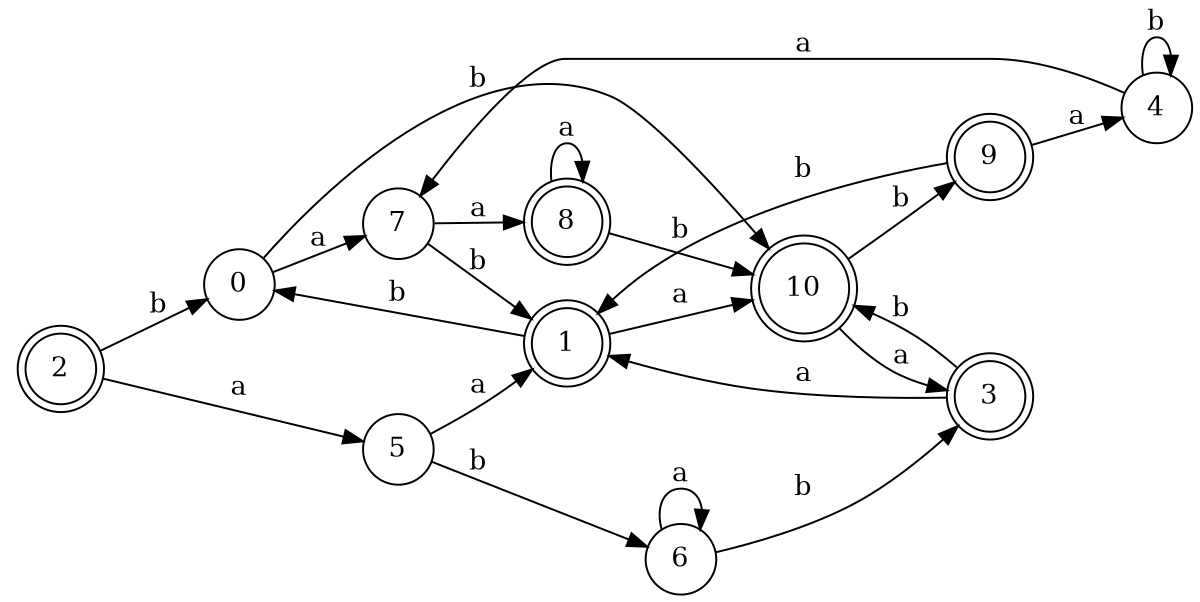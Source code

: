 digraph n9_10 {
__start0 [label="" shape="none"];

rankdir=LR;
size="8,5";

s0 [style="filled", color="black", fillcolor="white" shape="circle", label="0"];
s1 [style="rounded,filled", color="black", fillcolor="white" shape="doublecircle", label="1"];
s2 [style="rounded,filled", color="black", fillcolor="white" shape="doublecircle", label="2"];
s3 [style="rounded,filled", color="black", fillcolor="white" shape="doublecircle", label="3"];
s4 [style="filled", color="black", fillcolor="white" shape="circle", label="4"];
s5 [style="filled", color="black", fillcolor="white" shape="circle", label="5"];
s6 [style="filled", color="black", fillcolor="white" shape="circle", label="6"];
s7 [style="filled", color="black", fillcolor="white" shape="circle", label="7"];
s8 [style="rounded,filled", color="black", fillcolor="white" shape="doublecircle", label="8"];
s9 [style="rounded,filled", color="black", fillcolor="white" shape="doublecircle", label="9"];
s10 [style="rounded,filled", color="black", fillcolor="white" shape="doublecircle", label="10"];
s0 -> s7 [label="a"];
s0 -> s10 [label="b"];
s1 -> s10 [label="a"];
s1 -> s0 [label="b"];
s2 -> s5 [label="a"];
s2 -> s0 [label="b"];
s3 -> s1 [label="a"];
s3 -> s10 [label="b"];
s4 -> s7 [label="a"];
s4 -> s4 [label="b"];
s5 -> s1 [label="a"];
s5 -> s6 [label="b"];
s6 -> s6 [label="a"];
s6 -> s3 [label="b"];
s7 -> s8 [label="a"];
s7 -> s1 [label="b"];
s8 -> s8 [label="a"];
s8 -> s10 [label="b"];
s9 -> s4 [label="a"];
s9 -> s1 [label="b"];
s10 -> s3 [label="a"];
s10 -> s9 [label="b"];

}